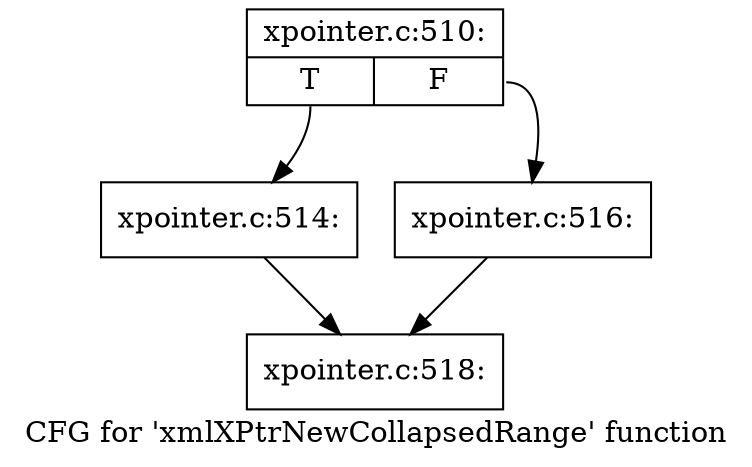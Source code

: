 digraph "CFG for 'xmlXPtrNewCollapsedRange' function" {
	label="CFG for 'xmlXPtrNewCollapsedRange' function";

	Node0x55f690416960 [shape=record,label="{xpointer.c:510:|{<s0>T|<s1>F}}"];
	Node0x55f690416960:s0 -> Node0x55f690416c10;
	Node0x55f690416960:s1 -> Node0x55f6904176b0;
	Node0x55f690416c10 [shape=record,label="{xpointer.c:514:}"];
	Node0x55f690416c10 -> Node0x55f690416d20;
	Node0x55f6904176b0 [shape=record,label="{xpointer.c:516:}"];
	Node0x55f6904176b0 -> Node0x55f690416d20;
	Node0x55f690416d20 [shape=record,label="{xpointer.c:518:}"];
}
